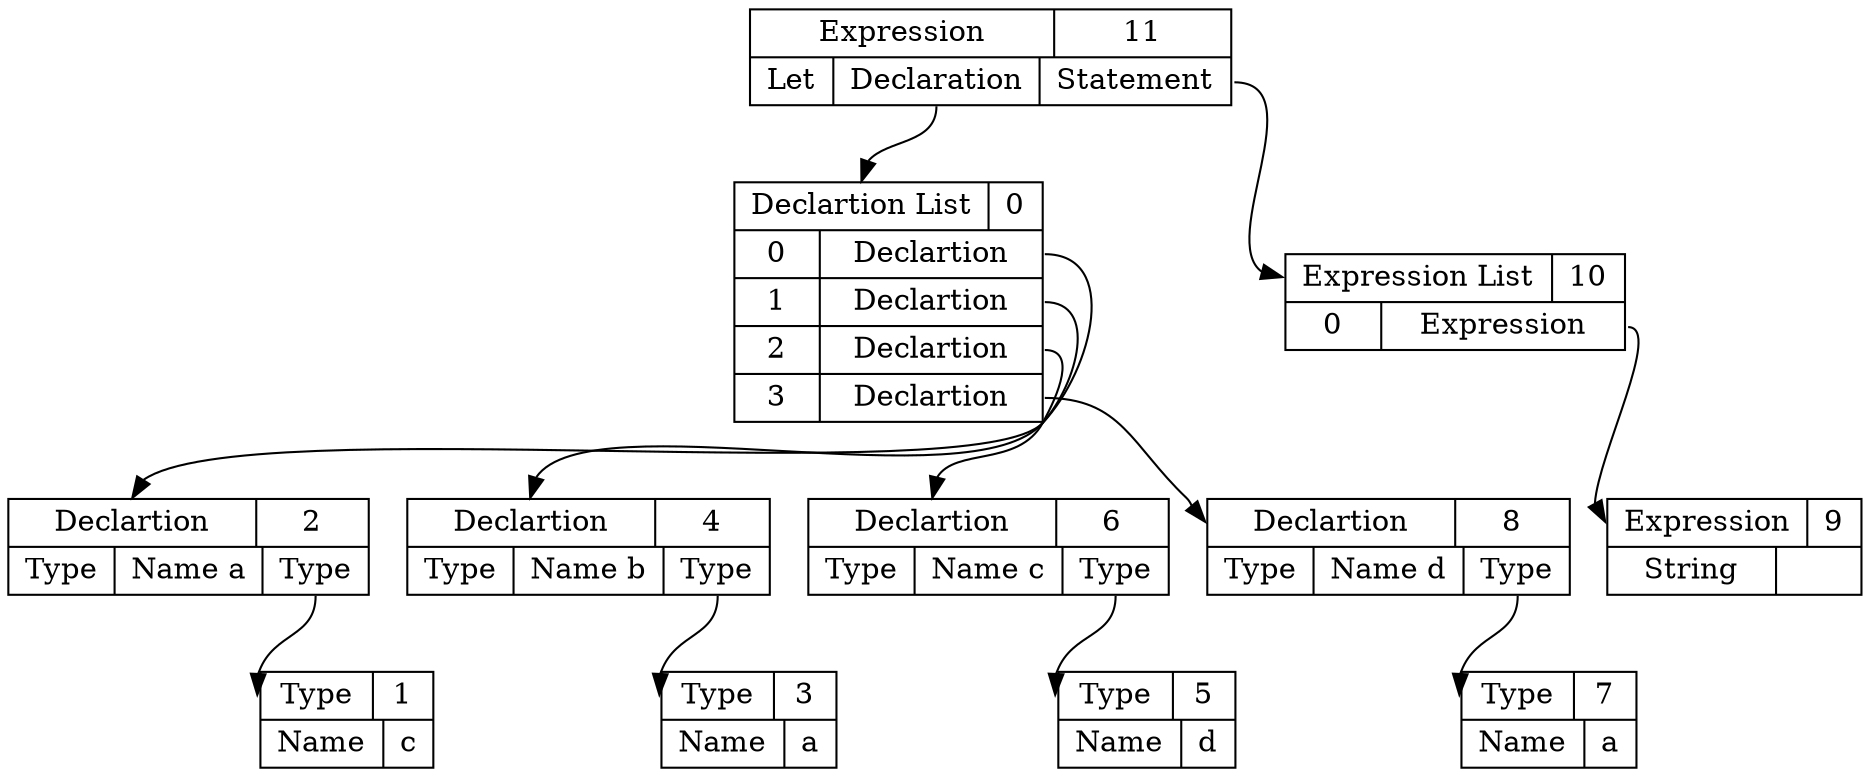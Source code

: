 digraph ast {
11 [shape=record, label="{ { <ptr> Expression | 11 } |{ Let | <dec> Declaration | <stmt> Statement } } "];
2 [shape=record, label="{ { <ptr> Declartion | 2 } | {Type | Name a | <ty> Type } }"];
1 [shape=record, label="{ { <ptr> Type | 1 } | { Name | c } } "];
2:ty -> 1:ptr;
0:pos0 -> 2:ptr;
4 [shape=record, label="{ { <ptr> Declartion | 4 } | {Type | Name b | <ty> Type } }"];
3 [shape=record, label="{ { <ptr> Type | 3 } | { Name | a } } "];
4:ty -> 3:ptr;
0:pos1 -> 4:ptr;
6 [shape=record, label="{ { <ptr> Declartion | 6 } | {Type | Name c | <ty> Type } }"];
5 [shape=record, label="{ { <ptr> Type | 5 } | { Name | d } } "];
6:ty -> 5:ptr;
0:pos2 -> 6:ptr;
8 [shape=record, label="{ { <ptr> Declartion | 8 } | {Type | Name d | <ty> Type } }"];
7 [shape=record, label="{ { <ptr> Type | 7 } | { Name | a } } "];
8:ty -> 7:ptr;
0:pos3 -> 8:ptr;
0 [shape=record, label="{ { <ptr> Declartion List | 0 } | { 0 | <pos0> Declartion }| { 1 | <pos1> Declartion }| { 2 | <pos2> Declartion }| { 3 | <pos3> Declartion } }"];
11:dec -> 0:ptr
9 [shape=record, label="{ { <ptr> Expression | 9 } |{ String |  } }"];
10:pos0 -> 9:ptr;
10 [shape=record, label="{ { <ptr> Expression List | 10 } | { 0 | <pos0> Expression } }"];
11:stmt -> 10:ptr
}
